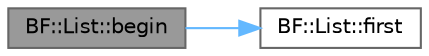 digraph "BF::List::begin"
{
 // LATEX_PDF_SIZE
  bgcolor="transparent";
  edge [fontname=Helvetica,fontsize=10,labelfontname=Helvetica,labelfontsize=10];
  node [fontname=Helvetica,fontsize=10,shape=box,height=0.2,width=0.4];
  rankdir="LR";
  Node1 [id="Node000001",label="BF::List::begin",height=0.2,width=0.4,color="gray40", fillcolor="grey60", style="filled", fontcolor="black",tooltip="required interfaces: begin() & end()"];
  Node1 -> Node2 [id="edge1_Node000001_Node000002",color="steelblue1",style="solid",tooltip=" "];
  Node2 [id="Node000002",label="BF::List::first",height=0.2,width=0.4,color="grey40", fillcolor="white", style="filled",URL="$d1/de0/classBF_1_1List.html#ae279ab6ee0a8c33e5b67eb7dfc98f307",tooltip=" "];
}
